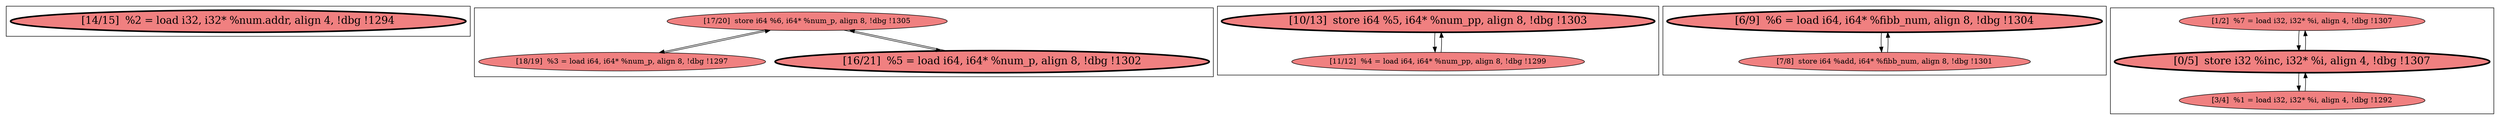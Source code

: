 
digraph G {





subgraph cluster4 {


node114 [penwidth=3.0,fontsize=20,fillcolor=lightcoral,label="[14/15]  %2 = load i32, i32* %num.addr, align 4, !dbg !1294",shape=ellipse,style=filled ]



}

subgraph cluster3 {


node113 [fillcolor=lightcoral,label="[17/20]  store i64 %6, i64* %num_p, align 8, !dbg !1305",shape=ellipse,style=filled ]
node111 [fillcolor=lightcoral,label="[18/19]  %3 = load i64, i64* %num_p, align 8, !dbg !1297",shape=ellipse,style=filled ]
node112 [penwidth=3.0,fontsize=20,fillcolor=lightcoral,label="[16/21]  %5 = load i64, i64* %num_p, align 8, !dbg !1302",shape=ellipse,style=filled ]

node113->node111 [ ]
node112->node113 [ ]
node113->node112 [ ]
node111->node113 [ ]


}

subgraph cluster2 {


node110 [penwidth=3.0,fontsize=20,fillcolor=lightcoral,label="[10/13]  store i64 %5, i64* %num_pp, align 8, !dbg !1303",shape=ellipse,style=filled ]
node109 [fillcolor=lightcoral,label="[11/12]  %4 = load i64, i64* %num_pp, align 8, !dbg !1299",shape=ellipse,style=filled ]

node109->node110 [ ]
node110->node109 [ ]


}

subgraph cluster0 {


node105 [penwidth=3.0,fontsize=20,fillcolor=lightcoral,label="[6/9]  %6 = load i64, i64* %fibb_num, align 8, !dbg !1304",shape=ellipse,style=filled ]
node104 [fillcolor=lightcoral,label="[7/8]  store i64 %add, i64* %fibb_num, align 8, !dbg !1301",shape=ellipse,style=filled ]

node104->node105 [ ]
node105->node104 [ ]


}

subgraph cluster1 {


node108 [fillcolor=lightcoral,label="[1/2]  %7 = load i32, i32* %i, align 4, !dbg !1307",shape=ellipse,style=filled ]
node106 [fillcolor=lightcoral,label="[3/4]  %1 = load i32, i32* %i, align 4, !dbg !1292",shape=ellipse,style=filled ]
node107 [penwidth=3.0,fontsize=20,fillcolor=lightcoral,label="[0/5]  store i32 %inc, i32* %i, align 4, !dbg !1307",shape=ellipse,style=filled ]

node107->node106 [ ]
node106->node107 [ ]
node108->node107 [ ]
node107->node108 [ ]


}

}
